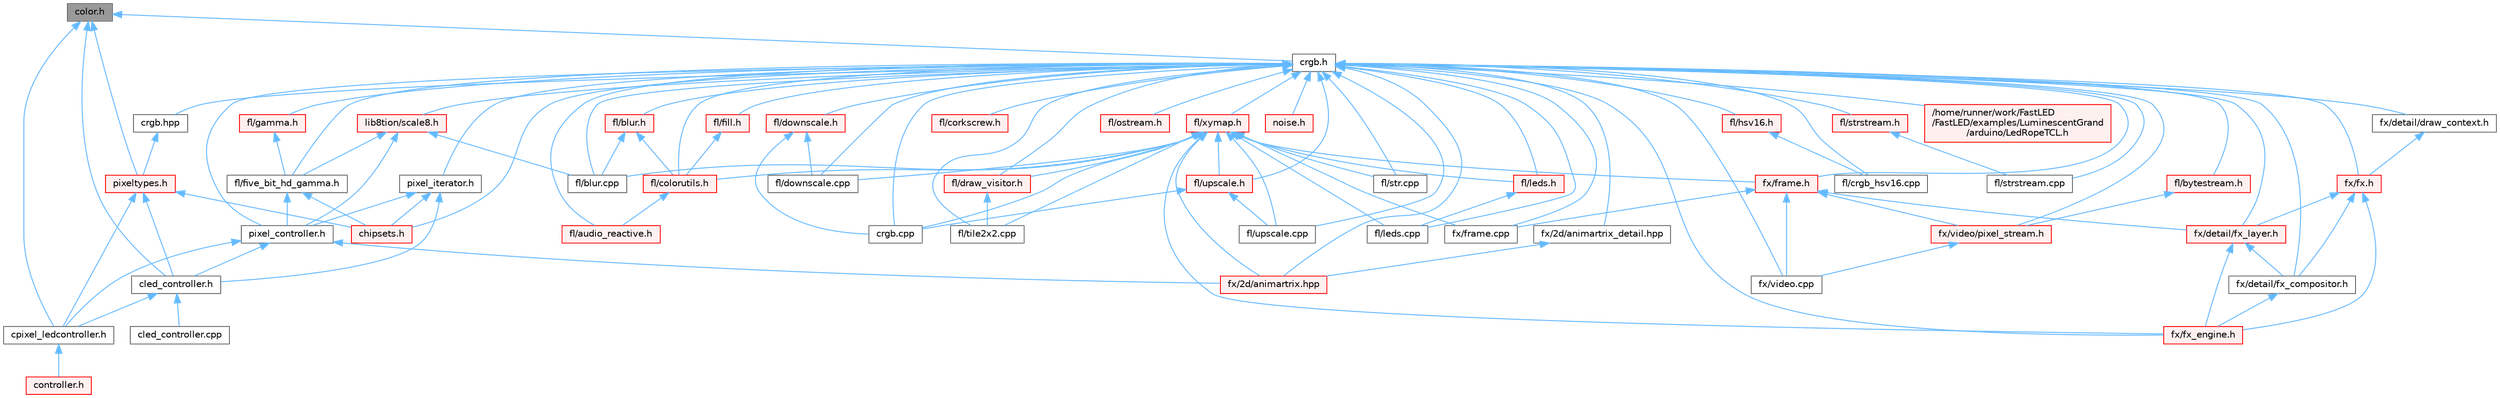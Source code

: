 digraph "color.h"
{
 // INTERACTIVE_SVG=YES
 // LATEX_PDF_SIZE
  bgcolor="transparent";
  edge [fontname=Helvetica,fontsize=10,labelfontname=Helvetica,labelfontsize=10];
  node [fontname=Helvetica,fontsize=10,shape=box,height=0.2,width=0.4];
  Node1 [id="Node000001",label="color.h",height=0.2,width=0.4,color="gray40", fillcolor="grey60", style="filled", fontcolor="black",tooltip="Contains definitions for color correction and temperature."];
  Node1 -> Node2 [id="edge1_Node000001_Node000002",dir="back",color="steelblue1",style="solid",tooltip=" "];
  Node2 [id="Node000002",label="cled_controller.h",height=0.2,width=0.4,color="grey40", fillcolor="white", style="filled",URL="$db/d6d/cled__controller_8h.html",tooltip="base definitions used by led controllers for writing out led data"];
  Node2 -> Node3 [id="edge2_Node000002_Node000003",dir="back",color="steelblue1",style="solid",tooltip=" "];
  Node3 [id="Node000003",label="cled_controller.cpp",height=0.2,width=0.4,color="grey40", fillcolor="white", style="filled",URL="$dd/dd8/cled__controller_8cpp.html",tooltip="base definitions used by led controllers for writing out led data"];
  Node2 -> Node4 [id="edge3_Node000002_Node000004",dir="back",color="steelblue1",style="solid",tooltip=" "];
  Node4 [id="Node000004",label="cpixel_ledcontroller.h",height=0.2,width=0.4,color="grey40", fillcolor="white", style="filled",URL="$d9/d57/cpixel__ledcontroller_8h.html",tooltip="defines the templated version of the CLEDController class"];
  Node4 -> Node5 [id="edge4_Node000004_Node000005",dir="back",color="steelblue1",style="solid",tooltip=" "];
  Node5 [id="Node000005",label="controller.h",height=0.2,width=0.4,color="red", fillcolor="#FFF0F0", style="filled",URL="$d2/dd9/controller_8h.html",tooltip="deprecated: base definitions used by led controllers for writing out led data"];
  Node1 -> Node4 [id="edge5_Node000001_Node000004",dir="back",color="steelblue1",style="solid",tooltip=" "];
  Node1 -> Node159 [id="edge6_Node000001_Node000159",dir="back",color="steelblue1",style="solid",tooltip=" "];
  Node159 [id="Node000159",label="crgb.h",height=0.2,width=0.4,color="grey40", fillcolor="white", style="filled",URL="$db/dd1/crgb_8h.html",tooltip="Defines the red, green, and blue (RGB) pixel struct."];
  Node159 -> Node160 [id="edge7_Node000159_Node000160",dir="back",color="steelblue1",style="solid",tooltip=" "];
  Node160 [id="Node000160",label="/home/runner/work/FastLED\l/FastLED/examples/LuminescentGrand\l/arduino/LedRopeTCL.h",height=0.2,width=0.4,color="red", fillcolor="#FFF0F0", style="filled",URL="$d9/d7e/_led_rope_t_c_l_8h.html",tooltip=" "];
  Node159 -> Node144 [id="edge8_Node000159_Node000144",dir="back",color="steelblue1",style="solid",tooltip=" "];
  Node144 [id="Node000144",label="chipsets.h",height=0.2,width=0.4,color="red", fillcolor="#FFF0F0", style="filled",URL="$db/d66/chipsets_8h.html",tooltip="Contains the bulk of the definitions for the various LED chipsets supported."];
  Node159 -> Node109 [id="edge9_Node000159_Node000109",dir="back",color="steelblue1",style="solid",tooltip=" "];
  Node109 [id="Node000109",label="crgb.cpp",height=0.2,width=0.4,color="grey40", fillcolor="white", style="filled",URL="$d0/de3/crgb_8cpp.html",tooltip="Utility functions for the red, green, and blue (RGB) pixel struct."];
  Node159 -> Node142 [id="edge10_Node000159_Node000142",dir="back",color="steelblue1",style="solid",tooltip=" "];
  Node142 [id="Node000142",label="crgb.hpp",height=0.2,width=0.4,color="grey40", fillcolor="white", style="filled",URL="$d0/d4b/crgb_8hpp.html",tooltip="Defines utility functions for the red, green, and blue (RGB) pixel struct."];
  Node142 -> Node143 [id="edge11_Node000142_Node000143",dir="back",color="steelblue1",style="solid",tooltip=" "];
  Node143 [id="Node000143",label="pixeltypes.h",height=0.2,width=0.4,color="red", fillcolor="#FFF0F0", style="filled",URL="$d2/dba/pixeltypes_8h.html",tooltip="Includes defintions for RGB and HSV pixels."];
  Node143 -> Node144 [id="edge12_Node000143_Node000144",dir="back",color="steelblue1",style="solid",tooltip=" "];
  Node143 -> Node2 [id="edge13_Node000143_Node000002",dir="back",color="steelblue1",style="solid",tooltip=" "];
  Node143 -> Node4 [id="edge14_Node000143_Node000004",dir="back",color="steelblue1",style="solid",tooltip=" "];
  Node159 -> Node161 [id="edge15_Node000159_Node000161",dir="back",color="steelblue1",style="solid",tooltip=" "];
  Node161 [id="Node000161",label="fl/audio_reactive.h",height=0.2,width=0.4,color="red", fillcolor="#FFF0F0", style="filled",URL="$d1/d9a/audio__reactive_8h.html",tooltip=" "];
  Node159 -> Node119 [id="edge16_Node000159_Node000119",dir="back",color="steelblue1",style="solid",tooltip=" "];
  Node119 [id="Node000119",label="fl/blur.cpp",height=0.2,width=0.4,color="grey40", fillcolor="white", style="filled",URL="$de/dc8/blur_8cpp.html",tooltip=" "];
  Node159 -> Node163 [id="edge17_Node000159_Node000163",dir="back",color="steelblue1",style="solid",tooltip=" "];
  Node163 [id="Node000163",label="fl/blur.h",height=0.2,width=0.4,color="red", fillcolor="#FFF0F0", style="filled",URL="$d4/df5/blur_8h.html",tooltip=" "];
  Node163 -> Node119 [id="edge18_Node000163_Node000119",dir="back",color="steelblue1",style="solid",tooltip=" "];
  Node163 -> Node164 [id="edge19_Node000163_Node000164",dir="back",color="steelblue1",style="solid",tooltip=" "];
  Node164 [id="Node000164",label="fl/colorutils.h",height=0.2,width=0.4,color="red", fillcolor="#FFF0F0", style="filled",URL="$d7/df9/fl_2colorutils_8h.html",tooltip="Utility functions for color fill, palettes, blending, and more."];
  Node164 -> Node161 [id="edge20_Node000164_Node000161",dir="back",color="steelblue1",style="solid",tooltip=" "];
  Node159 -> Node173 [id="edge21_Node000159_Node000173",dir="back",color="steelblue1",style="solid",tooltip=" "];
  Node173 [id="Node000173",label="fl/bytestream.h",height=0.2,width=0.4,color="red", fillcolor="#FFF0F0", style="filled",URL="$dd/d2b/bytestream_8h.html",tooltip=" "];
  Node173 -> Node177 [id="edge22_Node000173_Node000177",dir="back",color="steelblue1",style="solid",tooltip=" "];
  Node177 [id="Node000177",label="fx/video/pixel_stream.h",height=0.2,width=0.4,color="red", fillcolor="#FFF0F0", style="filled",URL="$d3/dfa/pixel__stream_8h.html",tooltip=" "];
  Node177 -> Node176 [id="edge23_Node000177_Node000176",dir="back",color="steelblue1",style="solid",tooltip=" "];
  Node176 [id="Node000176",label="fx/video.cpp",height=0.2,width=0.4,color="grey40", fillcolor="white", style="filled",URL="$d0/d05/video_8cpp.html",tooltip=" "];
  Node159 -> Node164 [id="edge24_Node000159_Node000164",dir="back",color="steelblue1",style="solid",tooltip=" "];
  Node159 -> Node183 [id="edge25_Node000159_Node000183",dir="back",color="steelblue1",style="solid",tooltip=" "];
  Node183 [id="Node000183",label="fl/corkscrew.h",height=0.2,width=0.4,color="red", fillcolor="#FFF0F0", style="filled",URL="$d1/dd4/src_2fl_2corkscrew_8h.html",tooltip="Corkscrew LED strip projection and rendering."];
  Node159 -> Node185 [id="edge26_Node000159_Node000185",dir="back",color="steelblue1",style="solid",tooltip=" "];
  Node185 [id="Node000185",label="fl/crgb_hsv16.cpp",height=0.2,width=0.4,color="grey40", fillcolor="white", style="filled",URL="$da/d89/crgb__hsv16_8cpp.html",tooltip="HSV16-dependent methods for CRGB - only linked when HSV16 functionality is used."];
  Node159 -> Node186 [id="edge27_Node000159_Node000186",dir="back",color="steelblue1",style="solid",tooltip=" "];
  Node186 [id="Node000186",label="fl/downscale.cpp",height=0.2,width=0.4,color="grey40", fillcolor="white", style="filled",URL="$d8/df9/downscale_8cpp.html",tooltip=" "];
  Node159 -> Node187 [id="edge28_Node000159_Node000187",dir="back",color="steelblue1",style="solid",tooltip=" "];
  Node187 [id="Node000187",label="fl/downscale.h",height=0.2,width=0.4,color="red", fillcolor="#FFF0F0", style="filled",URL="$d1/d30/src_2fl_2downscale_8h.html",tooltip=" "];
  Node187 -> Node109 [id="edge29_Node000187_Node000109",dir="back",color="steelblue1",style="solid",tooltip=" "];
  Node187 -> Node186 [id="edge30_Node000187_Node000186",dir="back",color="steelblue1",style="solid",tooltip=" "];
  Node159 -> Node169 [id="edge31_Node000159_Node000169",dir="back",color="steelblue1",style="solid",tooltip=" "];
  Node169 [id="Node000169",label="fl/draw_visitor.h",height=0.2,width=0.4,color="red", fillcolor="#FFF0F0", style="filled",URL="$d0/d4f/draw__visitor_8h.html",tooltip=" "];
  Node169 -> Node171 [id="edge32_Node000169_Node000171",dir="back",color="steelblue1",style="solid",tooltip=" "];
  Node171 [id="Node000171",label="fl/tile2x2.cpp",height=0.2,width=0.4,color="grey40", fillcolor="white", style="filled",URL="$db/d15/tile2x2_8cpp.html",tooltip=" "];
  Node159 -> Node188 [id="edge33_Node000159_Node000188",dir="back",color="steelblue1",style="solid",tooltip=" "];
  Node188 [id="Node000188",label="fl/fill.h",height=0.2,width=0.4,color="red", fillcolor="#FFF0F0", style="filled",URL="$d2/d78/fill_8h.html",tooltip=" "];
  Node188 -> Node164 [id="edge34_Node000188_Node000164",dir="back",color="steelblue1",style="solid",tooltip=" "];
  Node159 -> Node190 [id="edge35_Node000159_Node000190",dir="back",color="steelblue1",style="solid",tooltip=" "];
  Node190 [id="Node000190",label="fl/five_bit_hd_gamma.h",height=0.2,width=0.4,color="grey40", fillcolor="white", style="filled",URL="$dc/d44/five__bit__hd__gamma_8h.html",tooltip="Declares functions for five-bit gamma correction."];
  Node190 -> Node144 [id="edge36_Node000190_Node000144",dir="back",color="steelblue1",style="solid",tooltip=" "];
  Node190 -> Node148 [id="edge37_Node000190_Node000148",dir="back",color="steelblue1",style="solid",tooltip=" "];
  Node148 [id="Node000148",label="pixel_controller.h",height=0.2,width=0.4,color="grey40", fillcolor="white", style="filled",URL="$d5/d4d/pixel__controller_8h.html",tooltip="Low level pixel data writing class."];
  Node148 -> Node2 [id="edge38_Node000148_Node000002",dir="back",color="steelblue1",style="solid",tooltip=" "];
  Node148 -> Node4 [id="edge39_Node000148_Node000004",dir="back",color="steelblue1",style="solid",tooltip=" "];
  Node148 -> Node149 [id="edge40_Node000148_Node000149",dir="back",color="steelblue1",style="solid",tooltip=" "];
  Node149 [id="Node000149",label="fx/2d/animartrix.hpp",height=0.2,width=0.4,color="red", fillcolor="#FFF0F0", style="filled",URL="$d3/dc3/animartrix_8hpp.html",tooltip=" "];
  Node159 -> Node191 [id="edge41_Node000159_Node000191",dir="back",color="steelblue1",style="solid",tooltip=" "];
  Node191 [id="Node000191",label="fl/gamma.h",height=0.2,width=0.4,color="red", fillcolor="#FFF0F0", style="filled",URL="$da/d41/gamma_8h.html",tooltip=" "];
  Node191 -> Node190 [id="edge42_Node000191_Node000190",dir="back",color="steelblue1",style="solid",tooltip=" "];
  Node159 -> Node193 [id="edge43_Node000159_Node000193",dir="back",color="steelblue1",style="solid",tooltip=" "];
  Node193 [id="Node000193",label="fl/hsv16.h",height=0.2,width=0.4,color="red", fillcolor="#FFF0F0", style="filled",URL="$d0/d1a/hsv16_8h.html",tooltip=" "];
  Node193 -> Node185 [id="edge44_Node000193_Node000185",dir="back",color="steelblue1",style="solid",tooltip=" "];
  Node159 -> Node195 [id="edge45_Node000159_Node000195",dir="back",color="steelblue1",style="solid",tooltip=" "];
  Node195 [id="Node000195",label="fl/leds.cpp",height=0.2,width=0.4,color="grey40", fillcolor="white", style="filled",URL="$d6/d78/leds_8cpp.html",tooltip=" "];
  Node159 -> Node196 [id="edge46_Node000159_Node000196",dir="back",color="steelblue1",style="solid",tooltip=" "];
  Node196 [id="Node000196",label="fl/leds.h",height=0.2,width=0.4,color="red", fillcolor="#FFF0F0", style="filled",URL="$da/d78/leds_8h.html",tooltip=" "];
  Node196 -> Node195 [id="edge47_Node000196_Node000195",dir="back",color="steelblue1",style="solid",tooltip=" "];
  Node159 -> Node204 [id="edge48_Node000159_Node000204",dir="back",color="steelblue1",style="solid",tooltip=" "];
  Node204 [id="Node000204",label="fl/ostream.h",height=0.2,width=0.4,color="red", fillcolor="#FFF0F0", style="filled",URL="$dc/d64/ostream_8h.html",tooltip=" "];
  Node159 -> Node207 [id="edge49_Node000159_Node000207",dir="back",color="steelblue1",style="solid",tooltip=" "];
  Node207 [id="Node000207",label="fl/str.cpp",height=0.2,width=0.4,color="grey40", fillcolor="white", style="filled",URL="$d1/d1f/str_8cpp.html",tooltip=" "];
  Node159 -> Node208 [id="edge50_Node000159_Node000208",dir="back",color="steelblue1",style="solid",tooltip=" "];
  Node208 [id="Node000208",label="fl/strstream.cpp",height=0.2,width=0.4,color="grey40", fillcolor="white", style="filled",URL="$d3/d80/strstream_8cpp.html",tooltip=" "];
  Node159 -> Node209 [id="edge51_Node000159_Node000209",dir="back",color="steelblue1",style="solid",tooltip=" "];
  Node209 [id="Node000209",label="fl/strstream.h",height=0.2,width=0.4,color="red", fillcolor="#FFF0F0", style="filled",URL="$d8/d00/strstream_8h.html",tooltip=" "];
  Node209 -> Node208 [id="edge52_Node000209_Node000208",dir="back",color="steelblue1",style="solid",tooltip=" "];
  Node159 -> Node171 [id="edge53_Node000159_Node000171",dir="back",color="steelblue1",style="solid",tooltip=" "];
  Node159 -> Node265 [id="edge54_Node000159_Node000265",dir="back",color="steelblue1",style="solid",tooltip=" "];
  Node265 [id="Node000265",label="fl/upscale.cpp",height=0.2,width=0.4,color="grey40", fillcolor="white", style="filled",URL="$d0/d4f/upscale_8cpp.html",tooltip=" "];
  Node159 -> Node266 [id="edge55_Node000159_Node000266",dir="back",color="steelblue1",style="solid",tooltip=" "];
  Node266 [id="Node000266",label="fl/upscale.h",height=0.2,width=0.4,color="red", fillcolor="#FFF0F0", style="filled",URL="$d6/d0c/upscale_8h.html",tooltip=" "];
  Node266 -> Node109 [id="edge56_Node000266_Node000109",dir="back",color="steelblue1",style="solid",tooltip=" "];
  Node266 -> Node265 [id="edge57_Node000266_Node000265",dir="back",color="steelblue1",style="solid",tooltip=" "];
  Node159 -> Node268 [id="edge58_Node000159_Node000268",dir="back",color="steelblue1",style="solid",tooltip=" "];
  Node268 [id="Node000268",label="fl/xymap.h",height=0.2,width=0.4,color="red", fillcolor="#FFF0F0", style="filled",URL="$da/d61/xymap_8h.html",tooltip=" "];
  Node268 -> Node109 [id="edge59_Node000268_Node000109",dir="back",color="steelblue1",style="solid",tooltip=" "];
  Node268 -> Node119 [id="edge60_Node000268_Node000119",dir="back",color="steelblue1",style="solid",tooltip=" "];
  Node268 -> Node164 [id="edge61_Node000268_Node000164",dir="back",color="steelblue1",style="solid",tooltip=" "];
  Node268 -> Node186 [id="edge62_Node000268_Node000186",dir="back",color="steelblue1",style="solid",tooltip=" "];
  Node268 -> Node169 [id="edge63_Node000268_Node000169",dir="back",color="steelblue1",style="solid",tooltip=" "];
  Node268 -> Node195 [id="edge64_Node000268_Node000195",dir="back",color="steelblue1",style="solid",tooltip=" "];
  Node268 -> Node196 [id="edge65_Node000268_Node000196",dir="back",color="steelblue1",style="solid",tooltip=" "];
  Node268 -> Node207 [id="edge66_Node000268_Node000207",dir="back",color="steelblue1",style="solid",tooltip=" "];
  Node268 -> Node171 [id="edge67_Node000268_Node000171",dir="back",color="steelblue1",style="solid",tooltip=" "];
  Node268 -> Node265 [id="edge68_Node000268_Node000265",dir="back",color="steelblue1",style="solid",tooltip=" "];
  Node268 -> Node266 [id="edge69_Node000268_Node000266",dir="back",color="steelblue1",style="solid",tooltip=" "];
  Node268 -> Node149 [id="edge70_Node000268_Node000149",dir="back",color="steelblue1",style="solid",tooltip=" "];
  Node268 -> Node260 [id="edge71_Node000268_Node000260",dir="back",color="steelblue1",style="solid",tooltip=" "];
  Node260 [id="Node000260",label="fx/frame.cpp",height=0.2,width=0.4,color="grey40", fillcolor="white", style="filled",URL="$da/d14/frame_8cpp.html",tooltip=" "];
  Node268 -> Node275 [id="edge72_Node000268_Node000275",dir="back",color="steelblue1",style="solid",tooltip=" "];
  Node275 [id="Node000275",label="fx/frame.h",height=0.2,width=0.4,color="red", fillcolor="#FFF0F0", style="filled",URL="$df/d7d/frame_8h.html",tooltip=" "];
  Node275 -> Node257 [id="edge73_Node000275_Node000257",dir="back",color="steelblue1",style="solid",tooltip=" "];
  Node257 [id="Node000257",label="fx/detail/fx_layer.h",height=0.2,width=0.4,color="red", fillcolor="#FFF0F0", style="filled",URL="$d7/d2f/fx__layer_8h.html",tooltip=" "];
  Node257 -> Node258 [id="edge74_Node000257_Node000258",dir="back",color="steelblue1",style="solid",tooltip=" "];
  Node258 [id="Node000258",label="fx/detail/fx_compositor.h",height=0.2,width=0.4,color="grey40", fillcolor="white", style="filled",URL="$d5/d6b/fx__compositor_8h.html",tooltip=" "];
  Node258 -> Node235 [id="edge75_Node000258_Node000235",dir="back",color="steelblue1",style="solid",tooltip=" "];
  Node235 [id="Node000235",label="fx/fx_engine.h",height=0.2,width=0.4,color="red", fillcolor="#FFF0F0", style="filled",URL="$d9/d3c/fx__engine_8h.html",tooltip=" "];
  Node257 -> Node235 [id="edge76_Node000257_Node000235",dir="back",color="steelblue1",style="solid",tooltip=" "];
  Node275 -> Node260 [id="edge77_Node000275_Node000260",dir="back",color="steelblue1",style="solid",tooltip=" "];
  Node275 -> Node176 [id="edge78_Node000275_Node000176",dir="back",color="steelblue1",style="solid",tooltip=" "];
  Node275 -> Node177 [id="edge79_Node000275_Node000177",dir="back",color="steelblue1",style="solid",tooltip=" "];
  Node268 -> Node235 [id="edge80_Node000268_Node000235",dir="back",color="steelblue1",style="solid",tooltip=" "];
  Node159 -> Node149 [id="edge81_Node000159_Node000149",dir="back",color="steelblue1",style="solid",tooltip=" "];
  Node159 -> Node277 [id="edge82_Node000159_Node000277",dir="back",color="steelblue1",style="solid",tooltip=" "];
  Node277 [id="Node000277",label="fx/2d/animartrix_detail.hpp",height=0.2,width=0.4,color="grey40", fillcolor="white", style="filled",URL="$d3/d3b/animartrix__detail_8hpp.html",tooltip=" "];
  Node277 -> Node149 [id="edge83_Node000277_Node000149",dir="back",color="steelblue1",style="solid",tooltip=" "];
  Node159 -> Node278 [id="edge84_Node000159_Node000278",dir="back",color="steelblue1",style="solid",tooltip=" "];
  Node278 [id="Node000278",label="fx/detail/draw_context.h",height=0.2,width=0.4,color="grey40", fillcolor="white", style="filled",URL="$db/ded/draw__context_8h.html",tooltip=" "];
  Node278 -> Node279 [id="edge85_Node000278_Node000279",dir="back",color="steelblue1",style="solid",tooltip=" "];
  Node279 [id="Node000279",label="fx/fx.h",height=0.2,width=0.4,color="red", fillcolor="#FFF0F0", style="filled",URL="$d2/d0c/fx_8h.html",tooltip=" "];
  Node279 -> Node258 [id="edge86_Node000279_Node000258",dir="back",color="steelblue1",style="solid",tooltip=" "];
  Node279 -> Node257 [id="edge87_Node000279_Node000257",dir="back",color="steelblue1",style="solid",tooltip=" "];
  Node279 -> Node235 [id="edge88_Node000279_Node000235",dir="back",color="steelblue1",style="solid",tooltip=" "];
  Node159 -> Node258 [id="edge89_Node000159_Node000258",dir="back",color="steelblue1",style="solid",tooltip=" "];
  Node159 -> Node257 [id="edge90_Node000159_Node000257",dir="back",color="steelblue1",style="solid",tooltip=" "];
  Node159 -> Node260 [id="edge91_Node000159_Node000260",dir="back",color="steelblue1",style="solid",tooltip=" "];
  Node159 -> Node275 [id="edge92_Node000159_Node000275",dir="back",color="steelblue1",style="solid",tooltip=" "];
  Node159 -> Node279 [id="edge93_Node000159_Node000279",dir="back",color="steelblue1",style="solid",tooltip=" "];
  Node159 -> Node235 [id="edge94_Node000159_Node000235",dir="back",color="steelblue1",style="solid",tooltip=" "];
  Node159 -> Node176 [id="edge95_Node000159_Node000176",dir="back",color="steelblue1",style="solid",tooltip=" "];
  Node159 -> Node177 [id="edge96_Node000159_Node000177",dir="back",color="steelblue1",style="solid",tooltip=" "];
  Node159 -> Node282 [id="edge97_Node000159_Node000282",dir="back",color="steelblue1",style="solid",tooltip=" "];
  Node282 [id="Node000282",label="lib8tion/scale8.h",height=0.2,width=0.4,color="red", fillcolor="#FFF0F0", style="filled",URL="$db/d91/scale8_8h.html",tooltip="Fast, efficient 8-bit scaling functions specifically designed for high-performance LED programming."];
  Node282 -> Node119 [id="edge98_Node000282_Node000119",dir="back",color="steelblue1",style="solid",tooltip=" "];
  Node282 -> Node190 [id="edge99_Node000282_Node000190",dir="back",color="steelblue1",style="solid",tooltip=" "];
  Node282 -> Node148 [id="edge100_Node000282_Node000148",dir="back",color="steelblue1",style="solid",tooltip=" "];
  Node159 -> Node284 [id="edge101_Node000159_Node000284",dir="back",color="steelblue1",style="solid",tooltip=" "];
  Node284 [id="Node000284",label="noise.h",height=0.2,width=0.4,color="red", fillcolor="#FFF0F0", style="filled",URL="$d1/d31/noise_8h.html",tooltip="Functions to generate and fill arrays with noise."];
  Node159 -> Node148 [id="edge102_Node000159_Node000148",dir="back",color="steelblue1",style="solid",tooltip=" "];
  Node159 -> Node286 [id="edge103_Node000159_Node000286",dir="back",color="steelblue1",style="solid",tooltip=" "];
  Node286 [id="Node000286",label="pixel_iterator.h",height=0.2,width=0.4,color="grey40", fillcolor="white", style="filled",URL="$d8/d6c/pixel__iterator_8h.html",tooltip="Non-templated low level pixel data writing class."];
  Node286 -> Node144 [id="edge104_Node000286_Node000144",dir="back",color="steelblue1",style="solid",tooltip=" "];
  Node286 -> Node2 [id="edge105_Node000286_Node000002",dir="back",color="steelblue1",style="solid",tooltip=" "];
  Node286 -> Node148 [id="edge106_Node000286_Node000148",dir="back",color="steelblue1",style="solid",tooltip=" "];
  Node1 -> Node143 [id="edge107_Node000001_Node000143",dir="back",color="steelblue1",style="solid",tooltip=" "];
}
